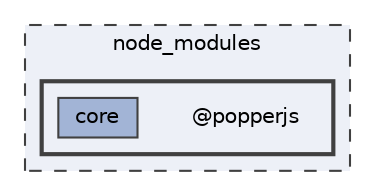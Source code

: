 digraph "node_modules/@popperjs"
{
 // LATEX_PDF_SIZE
  bgcolor="transparent";
  edge [fontname=Helvetica,fontsize=10,labelfontname=Helvetica,labelfontsize=10];
  node [fontname=Helvetica,fontsize=10,shape=box,height=0.2,width=0.4];
  compound=true
  subgraph clusterdir_acd06b18086a0dd2ae699b1e0b775be8 {
    graph [ bgcolor="#edf0f7", pencolor="grey25", label="node_modules", fontname=Helvetica,fontsize=10 style="filled,dashed", URL="dir_acd06b18086a0dd2ae699b1e0b775be8.html",tooltip=""]
  subgraph clusterdir_bc803f8fda8b012a8f54deea7e26681b {
    graph [ bgcolor="#edf0f7", pencolor="grey25", label="", fontname=Helvetica,fontsize=10 style="filled,bold", URL="dir_bc803f8fda8b012a8f54deea7e26681b.html",tooltip=""]
    dir_bc803f8fda8b012a8f54deea7e26681b [shape=plaintext, label="@popperjs"];
  dir_0f7f8db1a139f40a004fa475495f700c [label="core", fillcolor="#a2b4d6", color="grey25", style="filled", URL="dir_0f7f8db1a139f40a004fa475495f700c.html",tooltip=""];
  }
  }
}
